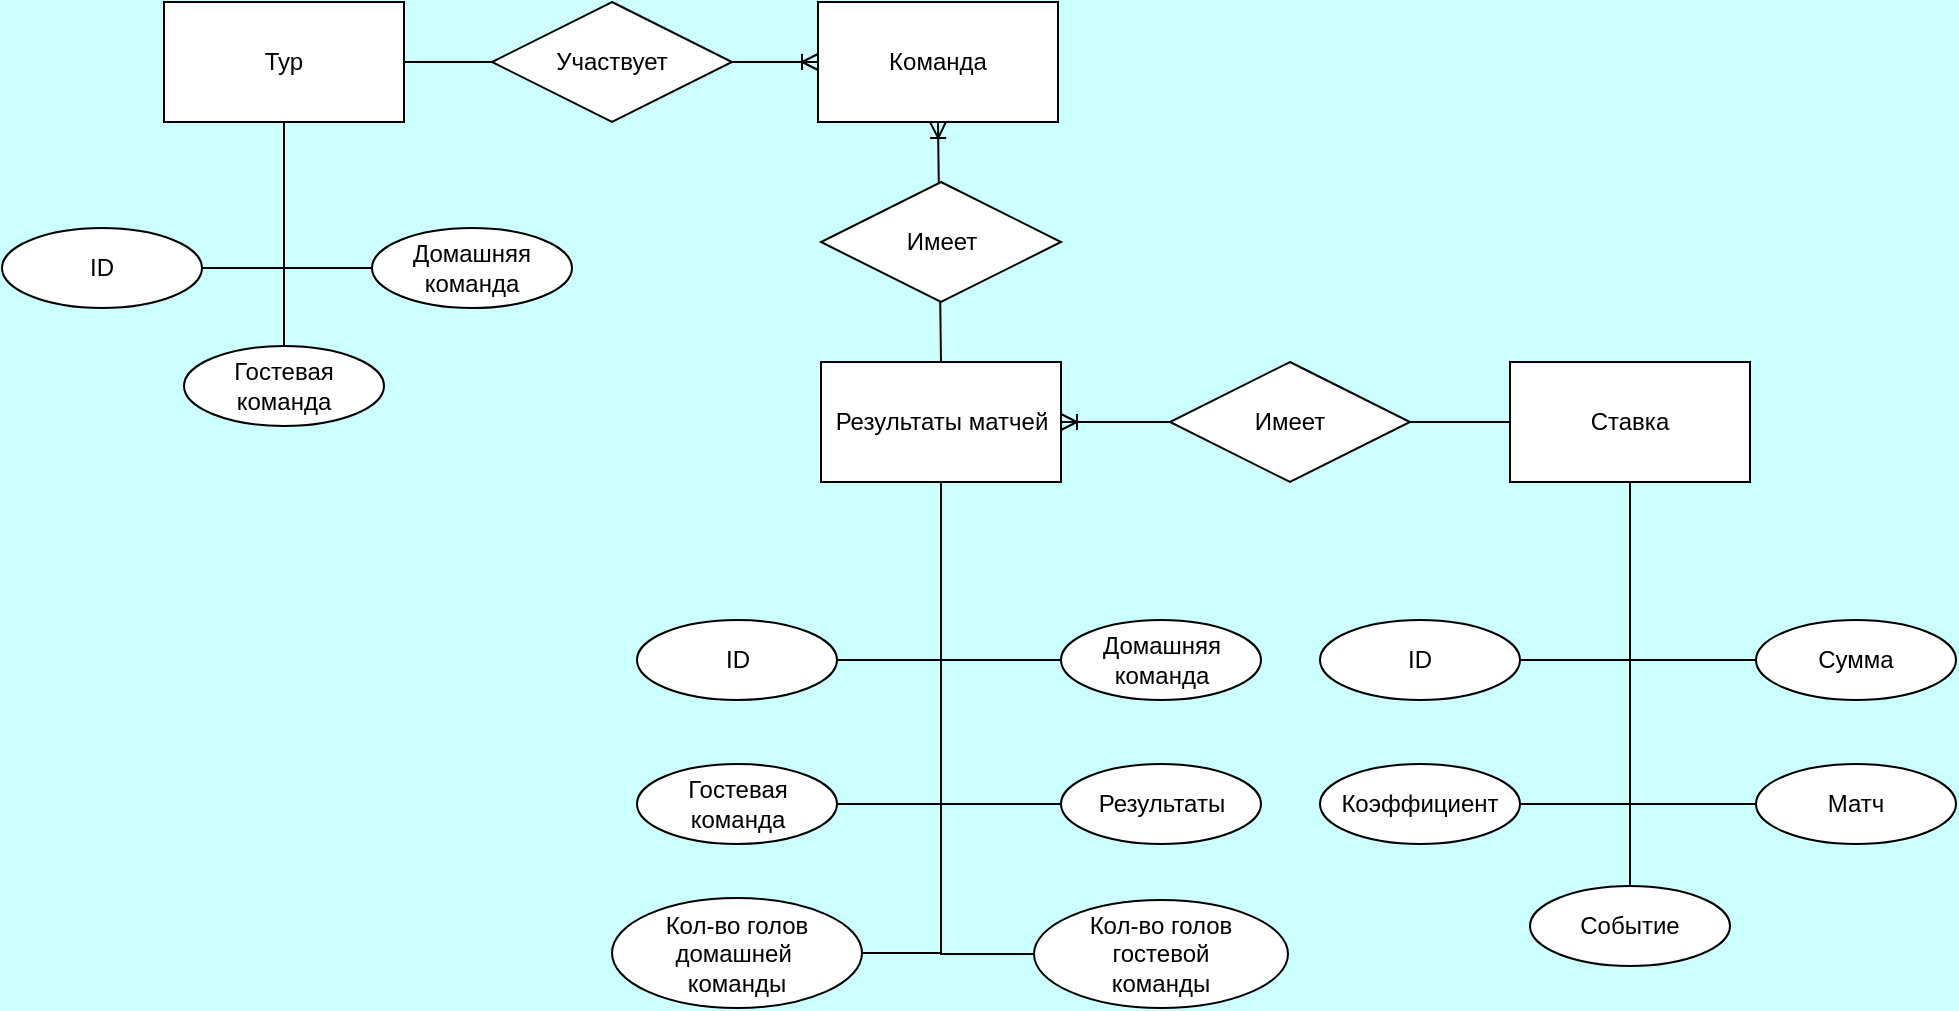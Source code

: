 <mxfile>
    <diagram id="W1s75LspLi0Xh_nazY5x" name="Страница — 1">
        <mxGraphModel dx="1616" dy="587" grid="0" gridSize="10" guides="1" tooltips="1" connect="1" arrows="1" fold="1" page="0" pageScale="1" pageWidth="827" pageHeight="1169" background="#CCFFFF" math="0" shadow="0">
            <root>
                <mxCell id="0"/>
                <mxCell id="1" parent="0"/>
                <mxCell id="3" value="Результаты матчей" style="rounded=0;whiteSpace=wrap;html=1;" parent="1" vertex="1">
                    <mxGeometry x="139.5" y="375" width="120" height="60" as="geometry"/>
                </mxCell>
                <mxCell id="4" value="Ставка" style="rounded=0;whiteSpace=wrap;html=1;" parent="1" vertex="1">
                    <mxGeometry x="484" y="375" width="120" height="60" as="geometry"/>
                </mxCell>
                <mxCell id="6" value="Команда" style="rounded=0;whiteSpace=wrap;html=1;" parent="1" vertex="1">
                    <mxGeometry x="138" y="195" width="120" height="60" as="geometry"/>
                </mxCell>
                <mxCell id="15" value="" style="fontSize=12;html=1;endArrow=ERoneToMany;exitX=0.5;exitY=0;exitDx=0;exitDy=0;entryX=0.5;entryY=1;entryDx=0;entryDy=0;rounded=0;" parent="1" source="3" target="6" edge="1">
                    <mxGeometry width="100" height="100" relative="1" as="geometry">
                        <mxPoint x="-41" y="223" as="sourcePoint"/>
                        <mxPoint x="138" y="223" as="targetPoint"/>
                    </mxGeometry>
                </mxCell>
                <mxCell id="16" value="Имеет" style="shape=rhombus;perimeter=rhombusPerimeter;whiteSpace=wrap;html=1;align=center;" parent="1" vertex="1">
                    <mxGeometry x="139.5" y="285" width="120" height="60" as="geometry"/>
                </mxCell>
                <mxCell id="35" value="Матч" style="ellipse;whiteSpace=wrap;html=1;align=center;" parent="1" vertex="1">
                    <mxGeometry x="607" y="576" width="100" height="40" as="geometry"/>
                </mxCell>
                <mxCell id="36" style="edgeStyle=orthogonalEdgeStyle;html=1;exitX=1;exitY=0.5;exitDx=0;exitDy=0;entryX=0.5;entryY=1;entryDx=0;entryDy=0;rounded=0;endArrow=none;endFill=0;" parent="1" source="37" target="4" edge="1">
                    <mxGeometry relative="1" as="geometry">
                        <mxPoint x="549" y="433" as="targetPoint"/>
                    </mxGeometry>
                </mxCell>
                <mxCell id="37" value="Коэффициент" style="ellipse;whiteSpace=wrap;html=1;align=center;" parent="1" vertex="1">
                    <mxGeometry x="389" y="576" width="100" height="40" as="geometry"/>
                </mxCell>
                <mxCell id="38" value="ID" style="ellipse;whiteSpace=wrap;html=1;align=center;" parent="1" vertex="1">
                    <mxGeometry x="389" y="504" width="100" height="40" as="geometry"/>
                </mxCell>
                <mxCell id="39" style="edgeStyle=orthogonalEdgeStyle;html=1;exitX=1;exitY=0.5;exitDx=0;exitDy=0;entryX=0.5;entryY=1;entryDx=0;entryDy=0;rounded=0;endArrow=none;endFill=0;" parent="1" source="38" target="4" edge="1">
                    <mxGeometry relative="1" as="geometry">
                        <mxPoint x="523" y="567" as="sourcePoint"/>
                        <mxPoint x="549" y="433" as="targetPoint"/>
                    </mxGeometry>
                </mxCell>
                <mxCell id="40" style="edgeStyle=orthogonalEdgeStyle;html=1;exitX=0;exitY=0.5;exitDx=0;exitDy=0;entryX=0.5;entryY=1;entryDx=0;entryDy=0;rounded=0;endArrow=none;endFill=0;" parent="1" source="35" target="4" edge="1">
                    <mxGeometry relative="1" as="geometry">
                        <mxPoint x="533" y="577" as="sourcePoint"/>
                        <mxPoint x="549" y="433" as="targetPoint"/>
                    </mxGeometry>
                </mxCell>
                <mxCell id="41" style="edgeStyle=orthogonalEdgeStyle;html=1;exitX=0;exitY=0.5;exitDx=0;exitDy=0;entryX=0.5;entryY=1;entryDx=0;entryDy=0;rounded=0;endArrow=none;endFill=0;" parent="1" source="56" target="4" edge="1">
                    <mxGeometry relative="1" as="geometry">
                        <mxPoint x="607" y="485" as="sourcePoint"/>
                        <mxPoint x="549" y="433" as="targetPoint"/>
                    </mxGeometry>
                </mxCell>
                <mxCell id="42" value="&lt;font style=&quot;color: rgb(0, 0, 0);&quot;&gt;Домашняя&lt;/font&gt;&lt;div&gt;&lt;font style=&quot;color: rgb(0, 0, 0);&quot;&gt;команда&lt;/font&gt;&lt;/div&gt;" style="ellipse;whiteSpace=wrap;html=1;align=center;" parent="1" vertex="1">
                    <mxGeometry x="259.5" y="504" width="100" height="40" as="geometry"/>
                </mxCell>
                <mxCell id="43" value="Результаты" style="ellipse;whiteSpace=wrap;html=1;align=center;" parent="1" vertex="1">
                    <mxGeometry x="259.5" y="576" width="100" height="40" as="geometry"/>
                </mxCell>
                <mxCell id="44" style="edgeStyle=orthogonalEdgeStyle;html=1;exitX=1;exitY=0.5;exitDx=0;exitDy=0;entryX=0.5;entryY=1;entryDx=0;entryDy=0;rounded=0;endArrow=none;endFill=0;" parent="1" source="45" target="3" edge="1">
                    <mxGeometry relative="1" as="geometry">
                        <mxPoint x="207.5" y="472" as="targetPoint"/>
                    </mxGeometry>
                </mxCell>
                <mxCell id="45" value="&lt;font style=&quot;color: rgb(0, 0, 0);&quot;&gt;Гостевая&lt;/font&gt;&lt;div&gt;&lt;font style=&quot;color: rgb(0, 0, 0);&quot;&gt;команда&lt;/font&gt;&lt;/div&gt;" style="ellipse;whiteSpace=wrap;html=1;align=center;" parent="1" vertex="1">
                    <mxGeometry x="47.5" y="576" width="100" height="40" as="geometry"/>
                </mxCell>
                <mxCell id="46" value="ID" style="ellipse;whiteSpace=wrap;html=1;align=center;" parent="1" vertex="1">
                    <mxGeometry x="47.5" y="504" width="100" height="40" as="geometry"/>
                </mxCell>
                <mxCell id="47" style="edgeStyle=orthogonalEdgeStyle;html=1;exitX=1;exitY=0.5;exitDx=0;exitDy=0;entryX=0.5;entryY=1;entryDx=0;entryDy=0;rounded=0;endArrow=none;endFill=0;" parent="1" source="46" target="3" edge="1">
                    <mxGeometry relative="1" as="geometry">
                        <mxPoint x="181.5" y="606" as="sourcePoint"/>
                        <mxPoint x="207.5" y="472" as="targetPoint"/>
                    </mxGeometry>
                </mxCell>
                <mxCell id="48" style="edgeStyle=orthogonalEdgeStyle;html=1;exitX=0;exitY=0.5;exitDx=0;exitDy=0;entryX=0.5;entryY=1;entryDx=0;entryDy=0;rounded=0;endArrow=none;endFill=0;" parent="1" source="43" target="3" edge="1">
                    <mxGeometry relative="1" as="geometry">
                        <mxPoint x="191.5" y="616" as="sourcePoint"/>
                        <mxPoint x="207.5" y="472" as="targetPoint"/>
                    </mxGeometry>
                </mxCell>
                <mxCell id="49" style="edgeStyle=orthogonalEdgeStyle;html=1;exitX=0;exitY=0.5;exitDx=0;exitDy=0;entryX=0.5;entryY=1;entryDx=0;entryDy=0;rounded=0;endArrow=none;endFill=0;" parent="1" source="42" target="3" edge="1">
                    <mxGeometry relative="1" as="geometry">
                        <mxPoint x="201.5" y="626" as="sourcePoint"/>
                        <mxPoint x="207.5" y="472" as="targetPoint"/>
                    </mxGeometry>
                </mxCell>
                <mxCell id="50" value="Кол-во голов домашней&amp;nbsp;&lt;div&gt;команды&lt;/div&gt;" style="ellipse;whiteSpace=wrap;html=1;align=center;" parent="1" vertex="1">
                    <mxGeometry x="35" y="643" width="125" height="55" as="geometry"/>
                </mxCell>
                <mxCell id="52" style="edgeStyle=orthogonalEdgeStyle;html=1;exitX=1;exitY=0.5;exitDx=0;exitDy=0;entryX=0.5;entryY=1;entryDx=0;entryDy=0;rounded=0;endArrow=none;endFill=0;" parent="1" source="50" target="3" edge="1">
                    <mxGeometry relative="1" as="geometry">
                        <mxPoint x="234.5" y="672" as="targetPoint"/>
                        <mxPoint x="130.5" y="885" as="sourcePoint"/>
                    </mxGeometry>
                </mxCell>
                <mxCell id="53" value="Кол-во голов&lt;div&gt;гостевой&lt;/div&gt;&lt;div&gt;команды&lt;/div&gt;" style="ellipse;whiteSpace=wrap;html=1;align=center;" parent="1" vertex="1">
                    <mxGeometry x="246" y="644" width="127" height="54" as="geometry"/>
                </mxCell>
                <mxCell id="55" style="edgeStyle=orthogonalEdgeStyle;html=1;exitX=0;exitY=0.5;exitDx=0;exitDy=0;entryX=0.5;entryY=1;entryDx=0;entryDy=0;rounded=0;endArrow=none;endFill=0;" parent="1" source="53" target="3" edge="1">
                    <mxGeometry relative="1" as="geometry">
                        <mxPoint x="209.5" y="445" as="targetPoint"/>
                        <mxPoint x="164.5" y="681" as="sourcePoint"/>
                    </mxGeometry>
                </mxCell>
                <mxCell id="56" value="Сумма" style="ellipse;whiteSpace=wrap;html=1;align=center;" parent="1" vertex="1">
                    <mxGeometry x="607" y="504" width="100" height="40" as="geometry"/>
                </mxCell>
                <mxCell id="57" value="Событие" style="ellipse;whiteSpace=wrap;html=1;align=center;" parent="1" vertex="1">
                    <mxGeometry x="494" y="637" width="100" height="40" as="geometry"/>
                </mxCell>
                <mxCell id="59" style="edgeStyle=orthogonalEdgeStyle;html=1;exitX=0.5;exitY=0;exitDx=0;exitDy=0;entryX=0.5;entryY=1;entryDx=0;entryDy=0;rounded=0;endArrow=none;endFill=0;" parent="1" source="57" target="4" edge="1">
                    <mxGeometry relative="1" as="geometry">
                        <mxPoint x="617" y="567" as="sourcePoint"/>
                        <mxPoint x="554" y="445" as="targetPoint"/>
                    </mxGeometry>
                </mxCell>
                <mxCell id="62" value="" style="fontSize=12;html=1;endArrow=ERoneToMany;exitX=0;exitY=0.5;exitDx=0;exitDy=0;entryX=1;entryY=0.5;entryDx=0;entryDy=0;rounded=0;" parent="1" source="4" target="3" edge="1">
                    <mxGeometry width="100" height="100" relative="1" as="geometry">
                        <mxPoint x="210" y="385" as="sourcePoint"/>
                        <mxPoint x="208" y="265" as="targetPoint"/>
                    </mxGeometry>
                </mxCell>
                <mxCell id="64" value="Имеет" style="shape=rhombus;perimeter=rhombusPerimeter;whiteSpace=wrap;html=1;align=center;" parent="1" vertex="1">
                    <mxGeometry x="314" y="375" width="120" height="60" as="geometry"/>
                </mxCell>
                <mxCell id="65" value="Тур" style="rounded=0;whiteSpace=wrap;html=1;" vertex="1" parent="1">
                    <mxGeometry x="-189" y="195" width="120" height="60" as="geometry"/>
                </mxCell>
                <mxCell id="66" value="" style="fontSize=12;html=1;endArrow=ERoneToMany;exitX=1;exitY=0.5;exitDx=0;exitDy=0;entryX=0;entryY=0.5;entryDx=0;entryDy=0;rounded=0;" edge="1" parent="1" source="65" target="6">
                    <mxGeometry width="100" height="100" relative="1" as="geometry">
                        <mxPoint x="210" y="385" as="sourcePoint"/>
                        <mxPoint x="208" y="265" as="targetPoint"/>
                    </mxGeometry>
                </mxCell>
                <mxCell id="67" value="ID" style="ellipse;whiteSpace=wrap;html=1;align=center;" vertex="1" parent="1">
                    <mxGeometry x="-270" y="308" width="100" height="40" as="geometry"/>
                </mxCell>
                <mxCell id="68" value="&lt;font style=&quot;color: rgb(0, 0, 0);&quot;&gt;Домашняя&lt;/font&gt;&lt;div&gt;&lt;font style=&quot;color: rgb(0, 0, 0);&quot;&gt;команда&lt;/font&gt;&lt;/div&gt;" style="ellipse;whiteSpace=wrap;html=1;align=center;" vertex="1" parent="1">
                    <mxGeometry x="-85" y="308" width="100" height="40" as="geometry"/>
                </mxCell>
                <mxCell id="69" value="&lt;font style=&quot;color: rgb(0, 0, 0);&quot;&gt;Гостевая&lt;/font&gt;&lt;div&gt;&lt;font style=&quot;color: rgb(0, 0, 0);&quot;&gt;команда&lt;/font&gt;&lt;/div&gt;" style="ellipse;whiteSpace=wrap;html=1;align=center;" vertex="1" parent="1">
                    <mxGeometry x="-179" y="367" width="100" height="40" as="geometry"/>
                </mxCell>
                <mxCell id="70" style="edgeStyle=orthogonalEdgeStyle;html=1;rounded=0;endArrow=none;endFill=0;entryX=0.5;entryY=1;entryDx=0;entryDy=0;exitX=0;exitY=0.5;exitDx=0;exitDy=0;" edge="1" parent="1" source="68" target="65">
                    <mxGeometry relative="1" as="geometry">
                        <mxPoint x="-132" y="265" as="targetPoint"/>
                        <mxPoint x="-59" y="391" as="sourcePoint"/>
                    </mxGeometry>
                </mxCell>
                <mxCell id="71" style="edgeStyle=orthogonalEdgeStyle;html=1;rounded=0;endArrow=none;endFill=0;entryX=0.5;entryY=1;entryDx=0;entryDy=0;exitX=1;exitY=0.5;exitDx=0;exitDy=0;" edge="1" parent="1" source="67" target="65">
                    <mxGeometry relative="1" as="geometry">
                        <mxPoint x="-119" y="265" as="targetPoint"/>
                        <mxPoint x="-75" y="338" as="sourcePoint"/>
                    </mxGeometry>
                </mxCell>
                <mxCell id="74" style="edgeStyle=orthogonalEdgeStyle;html=1;rounded=0;endArrow=none;endFill=0;entryX=0.5;entryY=1;entryDx=0;entryDy=0;exitX=0.5;exitY=0;exitDx=0;exitDy=0;" edge="1" parent="1" source="69" target="65">
                    <mxGeometry relative="1" as="geometry">
                        <mxPoint x="-119" y="265" as="targetPoint"/>
                        <mxPoint x="-172" y="338" as="sourcePoint"/>
                    </mxGeometry>
                </mxCell>
                <mxCell id="75" value="Участвует" style="shape=rhombus;perimeter=rhombusPerimeter;whiteSpace=wrap;html=1;align=center;" vertex="1" parent="1">
                    <mxGeometry x="-25" y="195" width="120" height="60" as="geometry"/>
                </mxCell>
            </root>
        </mxGraphModel>
    </diagram>
</mxfile>